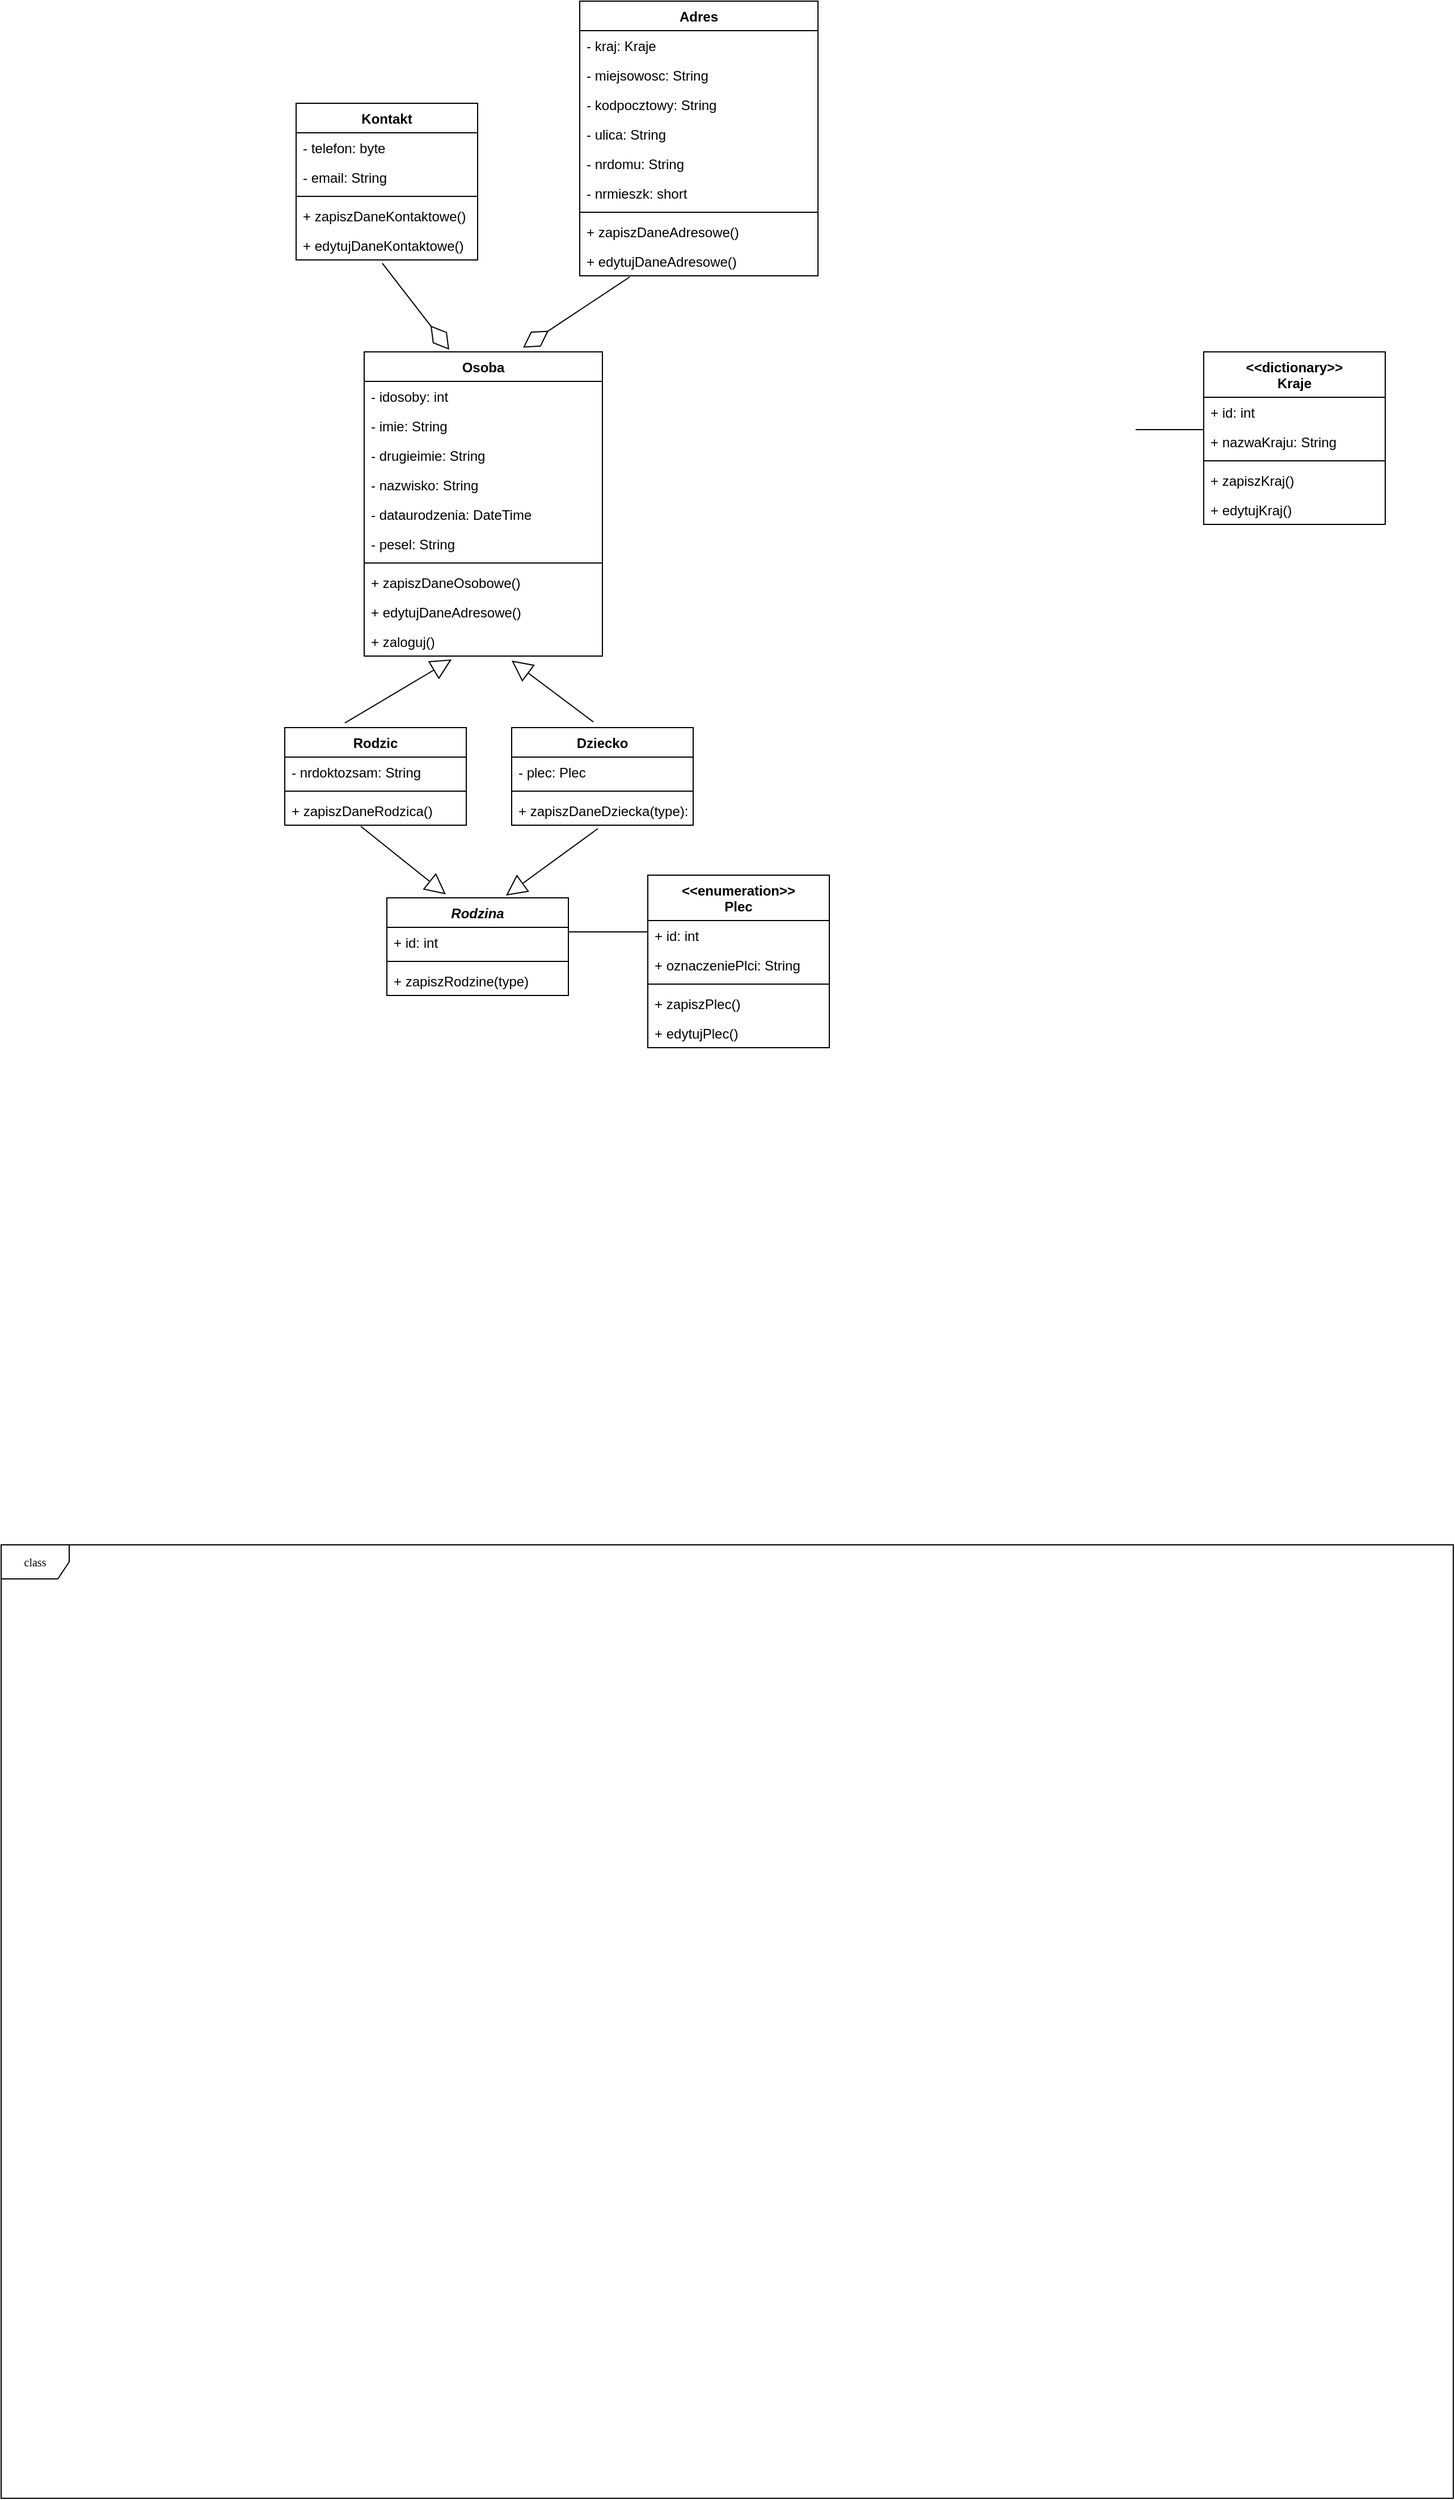 <mxfile version="14.1.9" type="github">
  <diagram name="Page-1" id="c4acf3e9-155e-7222-9cf6-157b1a14988f">
    <mxGraphModel dx="1796" dy="480" grid="1" gridSize="10" guides="1" tooltips="1" connect="1" arrows="1" fold="1" page="1" pageScale="1" pageWidth="850" pageHeight="1100" background="#ffffff" math="0" shadow="0">
      <root>
        <mxCell id="0" />
        <mxCell id="1" parent="0" />
        <mxCell id="USKEhh2JhUIHj3QI9CC3-44" value="Adres" style="swimlane;fontStyle=1;align=center;verticalAlign=top;childLayout=stackLayout;horizontal=1;startSize=26;horizontalStack=0;resizeParent=1;resizeParentMax=0;resizeLast=0;collapsible=1;marginBottom=0;" parent="1" vertex="1">
          <mxGeometry x="340" y="140" width="210" height="242" as="geometry" />
        </mxCell>
        <mxCell id="USKEhh2JhUIHj3QI9CC3-45" value="- kraj: Kraje" style="text;strokeColor=none;fillColor=none;align=left;verticalAlign=top;spacingLeft=4;spacingRight=4;overflow=hidden;rotatable=0;points=[[0,0.5],[1,0.5]];portConstraint=eastwest;" parent="USKEhh2JhUIHj3QI9CC3-44" vertex="1">
          <mxGeometry y="26" width="210" height="26" as="geometry" />
        </mxCell>
        <mxCell id="USKEhh2JhUIHj3QI9CC3-54" value="- miejsowosc: String" style="text;strokeColor=none;fillColor=none;align=left;verticalAlign=top;spacingLeft=4;spacingRight=4;overflow=hidden;rotatable=0;points=[[0,0.5],[1,0.5]];portConstraint=eastwest;" parent="USKEhh2JhUIHj3QI9CC3-44" vertex="1">
          <mxGeometry y="52" width="210" height="26" as="geometry" />
        </mxCell>
        <mxCell id="USKEhh2JhUIHj3QI9CC3-55" value="- kodpocztowy: String" style="text;strokeColor=none;fillColor=none;align=left;verticalAlign=top;spacingLeft=4;spacingRight=4;overflow=hidden;rotatable=0;points=[[0,0.5],[1,0.5]];portConstraint=eastwest;" parent="USKEhh2JhUIHj3QI9CC3-44" vertex="1">
          <mxGeometry y="78" width="210" height="26" as="geometry" />
        </mxCell>
        <mxCell id="USKEhh2JhUIHj3QI9CC3-61" value="- ulica: String" style="text;strokeColor=none;fillColor=none;align=left;verticalAlign=top;spacingLeft=4;spacingRight=4;overflow=hidden;rotatable=0;points=[[0,0.5],[1,0.5]];portConstraint=eastwest;" parent="USKEhh2JhUIHj3QI9CC3-44" vertex="1">
          <mxGeometry y="104" width="210" height="26" as="geometry" />
        </mxCell>
        <mxCell id="USKEhh2JhUIHj3QI9CC3-56" value="- nrdomu: String" style="text;strokeColor=none;fillColor=none;align=left;verticalAlign=top;spacingLeft=4;spacingRight=4;overflow=hidden;rotatable=0;points=[[0,0.5],[1,0.5]];portConstraint=eastwest;" parent="USKEhh2JhUIHj3QI9CC3-44" vertex="1">
          <mxGeometry y="130" width="210" height="26" as="geometry" />
        </mxCell>
        <mxCell id="USKEhh2JhUIHj3QI9CC3-57" value="- nrmieszk: short" style="text;strokeColor=none;fillColor=none;align=left;verticalAlign=top;spacingLeft=4;spacingRight=4;overflow=hidden;rotatable=0;points=[[0,0.5],[1,0.5]];portConstraint=eastwest;" parent="USKEhh2JhUIHj3QI9CC3-44" vertex="1">
          <mxGeometry y="156" width="210" height="26" as="geometry" />
        </mxCell>
        <mxCell id="USKEhh2JhUIHj3QI9CC3-46" value="" style="line;strokeWidth=1;fillColor=none;align=left;verticalAlign=middle;spacingTop=-1;spacingLeft=3;spacingRight=3;rotatable=0;labelPosition=right;points=[];portConstraint=eastwest;" parent="USKEhh2JhUIHj3QI9CC3-44" vertex="1">
          <mxGeometry y="182" width="210" height="8" as="geometry" />
        </mxCell>
        <mxCell id="USKEhh2JhUIHj3QI9CC3-47" value="+ zapiszDaneAdresowe()" style="text;strokeColor=none;fillColor=none;align=left;verticalAlign=top;spacingLeft=4;spacingRight=4;overflow=hidden;rotatable=0;points=[[0,0.5],[1,0.5]];portConstraint=eastwest;" parent="USKEhh2JhUIHj3QI9CC3-44" vertex="1">
          <mxGeometry y="190" width="210" height="26" as="geometry" />
        </mxCell>
        <mxCell id="USKEhh2JhUIHj3QI9CC3-73" value="+ edytujDaneAdresowe()" style="text;strokeColor=none;fillColor=none;align=left;verticalAlign=top;spacingLeft=4;spacingRight=4;overflow=hidden;rotatable=0;points=[[0,0.5],[1,0.5]];portConstraint=eastwest;" parent="USKEhh2JhUIHj3QI9CC3-44" vertex="1">
          <mxGeometry y="216" width="210" height="26" as="geometry" />
        </mxCell>
        <mxCell id="USKEhh2JhUIHj3QI9CC3-62" value="Kontakt" style="swimlane;fontStyle=1;align=center;verticalAlign=top;childLayout=stackLayout;horizontal=1;startSize=26;horizontalStack=0;resizeParent=1;resizeParentMax=0;resizeLast=0;collapsible=1;marginBottom=0;" parent="1" vertex="1">
          <mxGeometry x="90" y="230" width="160" height="138" as="geometry" />
        </mxCell>
        <mxCell id="USKEhh2JhUIHj3QI9CC3-63" value="- telefon: byte" style="text;strokeColor=none;fillColor=none;align=left;verticalAlign=top;spacingLeft=4;spacingRight=4;overflow=hidden;rotatable=0;points=[[0,0.5],[1,0.5]];portConstraint=eastwest;" parent="USKEhh2JhUIHj3QI9CC3-62" vertex="1">
          <mxGeometry y="26" width="160" height="26" as="geometry" />
        </mxCell>
        <mxCell id="USKEhh2JhUIHj3QI9CC3-66" value="- email: String" style="text;strokeColor=none;fillColor=none;align=left;verticalAlign=top;spacingLeft=4;spacingRight=4;overflow=hidden;rotatable=0;points=[[0,0.5],[1,0.5]];portConstraint=eastwest;" parent="USKEhh2JhUIHj3QI9CC3-62" vertex="1">
          <mxGeometry y="52" width="160" height="26" as="geometry" />
        </mxCell>
        <mxCell id="USKEhh2JhUIHj3QI9CC3-64" value="" style="line;strokeWidth=1;fillColor=none;align=left;verticalAlign=middle;spacingTop=-1;spacingLeft=3;spacingRight=3;rotatable=0;labelPosition=right;points=[];portConstraint=eastwest;" parent="USKEhh2JhUIHj3QI9CC3-62" vertex="1">
          <mxGeometry y="78" width="160" height="8" as="geometry" />
        </mxCell>
        <mxCell id="USKEhh2JhUIHj3QI9CC3-65" value="+ zapiszDaneKontaktowe()" style="text;strokeColor=none;fillColor=none;align=left;verticalAlign=top;spacingLeft=4;spacingRight=4;overflow=hidden;rotatable=0;points=[[0,0.5],[1,0.5]];portConstraint=eastwest;" parent="USKEhh2JhUIHj3QI9CC3-62" vertex="1">
          <mxGeometry y="86" width="160" height="26" as="geometry" />
        </mxCell>
        <mxCell id="USKEhh2JhUIHj3QI9CC3-74" value="+ edytujDaneKontaktowe()" style="text;strokeColor=none;fillColor=none;align=left;verticalAlign=top;spacingLeft=4;spacingRight=4;overflow=hidden;rotatable=0;points=[[0,0.5],[1,0.5]];portConstraint=eastwest;" parent="USKEhh2JhUIHj3QI9CC3-62" vertex="1">
          <mxGeometry y="112" width="160" height="26" as="geometry" />
        </mxCell>
        <mxCell id="USKEhh2JhUIHj3QI9CC3-67" value="&lt;&lt;dictionary&gt;&gt; &#xa;Kraje&#xa;" style="swimlane;fontStyle=1;align=center;verticalAlign=top;childLayout=stackLayout;horizontal=1;startSize=40;horizontalStack=0;resizeParent=1;resizeParentMax=0;resizeLast=0;collapsible=1;marginBottom=0;" parent="1" vertex="1">
          <mxGeometry x="890" y="449" width="160" height="152" as="geometry" />
        </mxCell>
        <mxCell id="USKEhh2JhUIHj3QI9CC3-72" value="+ id: int" style="text;strokeColor=none;fillColor=none;align=left;verticalAlign=top;spacingLeft=4;spacingRight=4;overflow=hidden;rotatable=0;points=[[0,0.5],[1,0.5]];portConstraint=eastwest;" parent="USKEhh2JhUIHj3QI9CC3-67" vertex="1">
          <mxGeometry y="40" width="160" height="26" as="geometry" />
        </mxCell>
        <mxCell id="USKEhh2JhUIHj3QI9CC3-68" value="+ nazwaKraju: String" style="text;strokeColor=none;fillColor=none;align=left;verticalAlign=top;spacingLeft=4;spacingRight=4;overflow=hidden;rotatable=0;points=[[0,0.5],[1,0.5]];portConstraint=eastwest;" parent="USKEhh2JhUIHj3QI9CC3-67" vertex="1">
          <mxGeometry y="66" width="160" height="26" as="geometry" />
        </mxCell>
        <mxCell id="USKEhh2JhUIHj3QI9CC3-69" value="" style="line;strokeWidth=1;fillColor=none;align=left;verticalAlign=middle;spacingTop=-1;spacingLeft=3;spacingRight=3;rotatable=0;labelPosition=right;points=[];portConstraint=eastwest;" parent="USKEhh2JhUIHj3QI9CC3-67" vertex="1">
          <mxGeometry y="92" width="160" height="8" as="geometry" />
        </mxCell>
        <mxCell id="USKEhh2JhUIHj3QI9CC3-70" value="+ zapiszKraj()" style="text;strokeColor=none;fillColor=none;align=left;verticalAlign=top;spacingLeft=4;spacingRight=4;overflow=hidden;rotatable=0;points=[[0,0.5],[1,0.5]];portConstraint=eastwest;" parent="USKEhh2JhUIHj3QI9CC3-67" vertex="1">
          <mxGeometry y="100" width="160" height="26" as="geometry" />
        </mxCell>
        <mxCell id="USKEhh2JhUIHj3QI9CC3-71" value="+ edytujKraj()" style="text;strokeColor=none;fillColor=none;align=left;verticalAlign=top;spacingLeft=4;spacingRight=4;overflow=hidden;rotatable=0;points=[[0,0.5],[1,0.5]];portConstraint=eastwest;" parent="USKEhh2JhUIHj3QI9CC3-67" vertex="1">
          <mxGeometry y="126" width="160" height="26" as="geometry" />
        </mxCell>
        <mxCell id="USKEhh2JhUIHj3QI9CC3-110" value="&lt;&lt;enumeration&gt;&gt; &#xa;Plec&#xa;" style="swimlane;fontStyle=1;align=center;verticalAlign=top;childLayout=stackLayout;horizontal=1;startSize=40;horizontalStack=0;resizeParent=1;resizeParentMax=0;resizeLast=0;collapsible=1;marginBottom=0;" parent="1" vertex="1">
          <mxGeometry x="400" y="910" width="160" height="152" as="geometry" />
        </mxCell>
        <mxCell id="USKEhh2JhUIHj3QI9CC3-111" value="+ id: int" style="text;strokeColor=none;fillColor=none;align=left;verticalAlign=top;spacingLeft=4;spacingRight=4;overflow=hidden;rotatable=0;points=[[0,0.5],[1,0.5]];portConstraint=eastwest;" parent="USKEhh2JhUIHj3QI9CC3-110" vertex="1">
          <mxGeometry y="40" width="160" height="26" as="geometry" />
        </mxCell>
        <mxCell id="USKEhh2JhUIHj3QI9CC3-112" value="+ oznaczeniePlci: String" style="text;strokeColor=none;fillColor=none;align=left;verticalAlign=top;spacingLeft=4;spacingRight=4;overflow=hidden;rotatable=0;points=[[0,0.5],[1,0.5]];portConstraint=eastwest;" parent="USKEhh2JhUIHj3QI9CC3-110" vertex="1">
          <mxGeometry y="66" width="160" height="26" as="geometry" />
        </mxCell>
        <mxCell id="USKEhh2JhUIHj3QI9CC3-113" value="" style="line;strokeWidth=1;fillColor=none;align=left;verticalAlign=middle;spacingTop=-1;spacingLeft=3;spacingRight=3;rotatable=0;labelPosition=right;points=[];portConstraint=eastwest;" parent="USKEhh2JhUIHj3QI9CC3-110" vertex="1">
          <mxGeometry y="92" width="160" height="8" as="geometry" />
        </mxCell>
        <mxCell id="USKEhh2JhUIHj3QI9CC3-114" value="+ zapiszPlec()" style="text;strokeColor=none;fillColor=none;align=left;verticalAlign=top;spacingLeft=4;spacingRight=4;overflow=hidden;rotatable=0;points=[[0,0.5],[1,0.5]];portConstraint=eastwest;" parent="USKEhh2JhUIHj3QI9CC3-110" vertex="1">
          <mxGeometry y="100" width="160" height="26" as="geometry" />
        </mxCell>
        <mxCell id="USKEhh2JhUIHj3QI9CC3-115" value="+ edytujPlec()" style="text;strokeColor=none;fillColor=none;align=left;verticalAlign=top;spacingLeft=4;spacingRight=4;overflow=hidden;rotatable=0;points=[[0,0.5],[1,0.5]];portConstraint=eastwest;" parent="USKEhh2JhUIHj3QI9CC3-110" vertex="1">
          <mxGeometry y="126" width="160" height="26" as="geometry" />
        </mxCell>
        <mxCell id="USKEhh2JhUIHj3QI9CC3-116" value="Osoba" style="swimlane;fontStyle=1;align=center;verticalAlign=top;childLayout=stackLayout;horizontal=1;startSize=26;horizontalStack=0;resizeParent=1;resizeParentMax=0;resizeLast=0;collapsible=1;marginBottom=0;" parent="1" vertex="1">
          <mxGeometry x="150" y="449" width="210" height="268" as="geometry" />
        </mxCell>
        <mxCell id="USKEhh2JhUIHj3QI9CC3-117" value="- idosoby: int&#xa;" style="text;strokeColor=none;fillColor=none;align=left;verticalAlign=top;spacingLeft=4;spacingRight=4;overflow=hidden;rotatable=0;points=[[0,0.5],[1,0.5]];portConstraint=eastwest;" parent="USKEhh2JhUIHj3QI9CC3-116" vertex="1">
          <mxGeometry y="26" width="210" height="26" as="geometry" />
        </mxCell>
        <mxCell id="USKEhh2JhUIHj3QI9CC3-118" value="- imie: String" style="text;strokeColor=none;fillColor=none;align=left;verticalAlign=top;spacingLeft=4;spacingRight=4;overflow=hidden;rotatable=0;points=[[0,0.5],[1,0.5]];portConstraint=eastwest;" parent="USKEhh2JhUIHj3QI9CC3-116" vertex="1">
          <mxGeometry y="52" width="210" height="26" as="geometry" />
        </mxCell>
        <mxCell id="USKEhh2JhUIHj3QI9CC3-119" value="- drugieimie: String" style="text;strokeColor=none;fillColor=none;align=left;verticalAlign=top;spacingLeft=4;spacingRight=4;overflow=hidden;rotatable=0;points=[[0,0.5],[1,0.5]];portConstraint=eastwest;" parent="USKEhh2JhUIHj3QI9CC3-116" vertex="1">
          <mxGeometry y="78" width="210" height="26" as="geometry" />
        </mxCell>
        <mxCell id="USKEhh2JhUIHj3QI9CC3-120" value="- nazwisko: String" style="text;strokeColor=none;fillColor=none;align=left;verticalAlign=top;spacingLeft=4;spacingRight=4;overflow=hidden;rotatable=0;points=[[0,0.5],[1,0.5]];portConstraint=eastwest;" parent="USKEhh2JhUIHj3QI9CC3-116" vertex="1">
          <mxGeometry y="104" width="210" height="26" as="geometry" />
        </mxCell>
        <mxCell id="USKEhh2JhUIHj3QI9CC3-121" value="- dataurodzenia: DateTime" style="text;strokeColor=none;fillColor=none;align=left;verticalAlign=top;spacingLeft=4;spacingRight=4;overflow=hidden;rotatable=0;points=[[0,0.5],[1,0.5]];portConstraint=eastwest;" parent="USKEhh2JhUIHj3QI9CC3-116" vertex="1">
          <mxGeometry y="130" width="210" height="26" as="geometry" />
        </mxCell>
        <mxCell id="USKEhh2JhUIHj3QI9CC3-122" value="- pesel: String" style="text;strokeColor=none;fillColor=none;align=left;verticalAlign=top;spacingLeft=4;spacingRight=4;overflow=hidden;rotatable=0;points=[[0,0.5],[1,0.5]];portConstraint=eastwest;" parent="USKEhh2JhUIHj3QI9CC3-116" vertex="1">
          <mxGeometry y="156" width="210" height="26" as="geometry" />
        </mxCell>
        <mxCell id="USKEhh2JhUIHj3QI9CC3-126" value="" style="line;strokeWidth=1;fillColor=none;align=left;verticalAlign=middle;spacingTop=-1;spacingLeft=3;spacingRight=3;rotatable=0;labelPosition=right;points=[];portConstraint=eastwest;" parent="USKEhh2JhUIHj3QI9CC3-116" vertex="1">
          <mxGeometry y="182" width="210" height="8" as="geometry" />
        </mxCell>
        <mxCell id="USKEhh2JhUIHj3QI9CC3-127" value="+ zapiszDaneOsobowe()" style="text;strokeColor=none;fillColor=none;align=left;verticalAlign=top;spacingLeft=4;spacingRight=4;overflow=hidden;rotatable=0;points=[[0,0.5],[1,0.5]];portConstraint=eastwest;" parent="USKEhh2JhUIHj3QI9CC3-116" vertex="1">
          <mxGeometry y="190" width="210" height="26" as="geometry" />
        </mxCell>
        <mxCell id="USKEhh2JhUIHj3QI9CC3-128" value="+ edytujDaneAdresowe()" style="text;strokeColor=none;fillColor=none;align=left;verticalAlign=top;spacingLeft=4;spacingRight=4;overflow=hidden;rotatable=0;points=[[0,0.5],[1,0.5]];portConstraint=eastwest;" parent="USKEhh2JhUIHj3QI9CC3-116" vertex="1">
          <mxGeometry y="216" width="210" height="26" as="geometry" />
        </mxCell>
        <mxCell id="USKEhh2JhUIHj3QI9CC3-129" value="+ zaloguj()&#xa;" style="text;strokeColor=none;fillColor=none;align=left;verticalAlign=top;spacingLeft=4;spacingRight=4;overflow=hidden;rotatable=0;points=[[0,0.5],[1,0.5]];portConstraint=eastwest;" parent="USKEhh2JhUIHj3QI9CC3-116" vertex="1">
          <mxGeometry y="242" width="210" height="26" as="geometry" />
        </mxCell>
        <mxCell id="USKEhh2JhUIHj3QI9CC3-231" value="" style="endArrow=none;html=1;edgeStyle=orthogonalEdgeStyle;" parent="1" edge="1">
          <mxGeometry relative="1" as="geometry">
            <mxPoint x="830" y="517.5" as="sourcePoint" />
            <mxPoint x="890" y="517.5" as="targetPoint" />
          </mxGeometry>
        </mxCell>
        <mxCell id="17acba5748e5396b-1" value="class" style="shape=umlFrame;whiteSpace=wrap;html=1;rounded=0;shadow=0;comic=0;labelBackgroundColor=none;strokeWidth=1;fontFamily=Verdana;fontSize=10;align=center;" parent="1" vertex="1">
          <mxGeometry x="-170" y="1500" width="1280" height="840" as="geometry" />
        </mxCell>
        <mxCell id="CAw1qZpy8YnnYkJR81Fb-5" value="Rodzic" style="swimlane;fontStyle=1;align=center;verticalAlign=top;childLayout=stackLayout;horizontal=1;startSize=26;horizontalStack=0;resizeParent=1;resizeParentMax=0;resizeLast=0;collapsible=1;marginBottom=0;" parent="1" vertex="1">
          <mxGeometry x="80" y="780" width="160" height="86" as="geometry" />
        </mxCell>
        <mxCell id="CAw1qZpy8YnnYkJR81Fb-6" value="- nrdoktozsam: String" style="text;strokeColor=none;fillColor=none;align=left;verticalAlign=top;spacingLeft=4;spacingRight=4;overflow=hidden;rotatable=0;points=[[0,0.5],[1,0.5]];portConstraint=eastwest;" parent="CAw1qZpy8YnnYkJR81Fb-5" vertex="1">
          <mxGeometry y="26" width="160" height="26" as="geometry" />
        </mxCell>
        <mxCell id="CAw1qZpy8YnnYkJR81Fb-7" value="" style="line;strokeWidth=1;fillColor=none;align=left;verticalAlign=middle;spacingTop=-1;spacingLeft=3;spacingRight=3;rotatable=0;labelPosition=right;points=[];portConstraint=eastwest;" parent="CAw1qZpy8YnnYkJR81Fb-5" vertex="1">
          <mxGeometry y="52" width="160" height="8" as="geometry" />
        </mxCell>
        <mxCell id="CAw1qZpy8YnnYkJR81Fb-8" value="+ zapiszDaneRodzica()" style="text;strokeColor=none;fillColor=none;align=left;verticalAlign=top;spacingLeft=4;spacingRight=4;overflow=hidden;rotatable=0;points=[[0,0.5],[1,0.5]];portConstraint=eastwest;" parent="CAw1qZpy8YnnYkJR81Fb-5" vertex="1">
          <mxGeometry y="60" width="160" height="26" as="geometry" />
        </mxCell>
        <mxCell id="CAw1qZpy8YnnYkJR81Fb-9" value="Dziecko" style="swimlane;fontStyle=1;align=center;verticalAlign=top;childLayout=stackLayout;horizontal=1;startSize=26;horizontalStack=0;resizeParent=1;resizeParentMax=0;resizeLast=0;collapsible=1;marginBottom=0;" parent="1" vertex="1">
          <mxGeometry x="280" y="780" width="160" height="86" as="geometry" />
        </mxCell>
        <mxCell id="CAw1qZpy8YnnYkJR81Fb-10" value="- plec: Plec" style="text;strokeColor=none;fillColor=none;align=left;verticalAlign=top;spacingLeft=4;spacingRight=4;overflow=hidden;rotatable=0;points=[[0,0.5],[1,0.5]];portConstraint=eastwest;" parent="CAw1qZpy8YnnYkJR81Fb-9" vertex="1">
          <mxGeometry y="26" width="160" height="26" as="geometry" />
        </mxCell>
        <mxCell id="CAw1qZpy8YnnYkJR81Fb-11" value="" style="line;strokeWidth=1;fillColor=none;align=left;verticalAlign=middle;spacingTop=-1;spacingLeft=3;spacingRight=3;rotatable=0;labelPosition=right;points=[];portConstraint=eastwest;" parent="CAw1qZpy8YnnYkJR81Fb-9" vertex="1">
          <mxGeometry y="52" width="160" height="8" as="geometry" />
        </mxCell>
        <mxCell id="CAw1qZpy8YnnYkJR81Fb-12" value="+ zapiszDaneDziecka(type): type" style="text;strokeColor=none;fillColor=none;align=left;verticalAlign=top;spacingLeft=4;spacingRight=4;overflow=hidden;rotatable=0;points=[[0,0.5],[1,0.5]];portConstraint=eastwest;" parent="CAw1qZpy8YnnYkJR81Fb-9" vertex="1">
          <mxGeometry y="60" width="160" height="26" as="geometry" />
        </mxCell>
        <mxCell id="CAw1qZpy8YnnYkJR81Fb-13" value="" style="endArrow=none;html=1;edgeStyle=orthogonalEdgeStyle;" parent="1" edge="1">
          <mxGeometry relative="1" as="geometry">
            <mxPoint x="330" y="960" as="sourcePoint" />
            <mxPoint x="400" y="960" as="targetPoint" />
          </mxGeometry>
        </mxCell>
        <mxCell id="CAw1qZpy8YnnYkJR81Fb-16" value="" style="endArrow=block;endSize=16;endFill=0;html=1;entryX=0.367;entryY=1.115;entryDx=0;entryDy=0;entryPerimeter=0;exitX=0.331;exitY=-0.047;exitDx=0;exitDy=0;exitPerimeter=0;" parent="1" source="CAw1qZpy8YnnYkJR81Fb-5" target="USKEhh2JhUIHj3QI9CC3-129" edge="1">
          <mxGeometry width="160" relative="1" as="geometry">
            <mxPoint x="130" y="840" as="sourcePoint" />
            <mxPoint x="290" y="840" as="targetPoint" />
          </mxGeometry>
        </mxCell>
        <mxCell id="CAw1qZpy8YnnYkJR81Fb-17" value="" style="endArrow=block;endSize=16;endFill=0;html=1;exitX=0.45;exitY=-0.058;exitDx=0;exitDy=0;exitPerimeter=0;entryX=0.619;entryY=1.154;entryDx=0;entryDy=0;entryPerimeter=0;" parent="1" source="CAw1qZpy8YnnYkJR81Fb-9" target="USKEhh2JhUIHj3QI9CC3-129" edge="1">
          <mxGeometry width="160" relative="1" as="geometry">
            <mxPoint x="270" y="750" as="sourcePoint" />
            <mxPoint x="430" y="750" as="targetPoint" />
          </mxGeometry>
        </mxCell>
        <mxCell id="CAw1qZpy8YnnYkJR81Fb-18" value="Rodzina" style="swimlane;fontStyle=3;align=center;verticalAlign=top;childLayout=stackLayout;horizontal=1;startSize=26;horizontalStack=0;resizeParent=1;resizeParentMax=0;resizeLast=0;collapsible=1;marginBottom=0;" parent="1" vertex="1">
          <mxGeometry x="170" y="930" width="160" height="86" as="geometry" />
        </mxCell>
        <mxCell id="CAw1qZpy8YnnYkJR81Fb-19" value="+ id: int" style="text;strokeColor=none;fillColor=none;align=left;verticalAlign=top;spacingLeft=4;spacingRight=4;overflow=hidden;rotatable=0;points=[[0,0.5],[1,0.5]];portConstraint=eastwest;" parent="CAw1qZpy8YnnYkJR81Fb-18" vertex="1">
          <mxGeometry y="26" width="160" height="26" as="geometry" />
        </mxCell>
        <mxCell id="CAw1qZpy8YnnYkJR81Fb-20" value="" style="line;strokeWidth=1;fillColor=none;align=left;verticalAlign=middle;spacingTop=-1;spacingLeft=3;spacingRight=3;rotatable=0;labelPosition=right;points=[];portConstraint=eastwest;" parent="CAw1qZpy8YnnYkJR81Fb-18" vertex="1">
          <mxGeometry y="52" width="160" height="8" as="geometry" />
        </mxCell>
        <mxCell id="CAw1qZpy8YnnYkJR81Fb-21" value="+ zapiszRodzine(type)" style="text;strokeColor=none;fillColor=none;align=left;verticalAlign=top;spacingLeft=4;spacingRight=4;overflow=hidden;rotatable=0;points=[[0,0.5],[1,0.5]];portConstraint=eastwest;" parent="CAw1qZpy8YnnYkJR81Fb-18" vertex="1">
          <mxGeometry y="60" width="160" height="26" as="geometry" />
        </mxCell>
        <mxCell id="CAw1qZpy8YnnYkJR81Fb-22" value="" style="endArrow=block;endSize=16;endFill=0;html=1;entryX=0.325;entryY=-0.035;entryDx=0;entryDy=0;entryPerimeter=0;exitX=0.419;exitY=1.038;exitDx=0;exitDy=0;exitPerimeter=0;" parent="1" edge="1" target="CAw1qZpy8YnnYkJR81Fb-18" source="CAw1qZpy8YnnYkJR81Fb-8">
          <mxGeometry width="160" relative="1" as="geometry">
            <mxPoint x="125" y="866" as="sourcePoint" />
            <mxPoint x="215" y="944" as="targetPoint" />
          </mxGeometry>
        </mxCell>
        <mxCell id="CAw1qZpy8YnnYkJR81Fb-24" value="" style="endArrow=block;endSize=16;endFill=0;html=1;entryX=0.656;entryY=-0.023;entryDx=0;entryDy=0;exitX=0.475;exitY=1.115;exitDx=0;exitDy=0;exitPerimeter=0;entryPerimeter=0;" parent="1" source="CAw1qZpy8YnnYkJR81Fb-12" target="CAw1qZpy8YnnYkJR81Fb-18" edge="1">
          <mxGeometry width="160" relative="1" as="geometry">
            <mxPoint x="150" y="960" as="sourcePoint" />
            <mxPoint x="211.04" y="1038.022" as="targetPoint" />
          </mxGeometry>
        </mxCell>
        <mxCell id="L_I5fhqRlDE5KKg7svmX-7" value="" style="endArrow=diamondThin;endFill=0;endSize=24;html=1;exitX=0.475;exitY=1.115;exitDx=0;exitDy=0;exitPerimeter=0;entryX=0.357;entryY=-0.007;entryDx=0;entryDy=0;entryPerimeter=0;" edge="1" parent="1" source="USKEhh2JhUIHj3QI9CC3-74" target="USKEhh2JhUIHj3QI9CC3-116">
          <mxGeometry width="160" relative="1" as="geometry">
            <mxPoint x="-60" y="430" as="sourcePoint" />
            <mxPoint x="170" y="430" as="targetPoint" />
          </mxGeometry>
        </mxCell>
        <mxCell id="L_I5fhqRlDE5KKg7svmX-8" value="" style="endArrow=diamondThin;endFill=0;endSize=24;html=1;exitX=0.21;exitY=1.038;exitDx=0;exitDy=0;exitPerimeter=0;entryX=0.667;entryY=-0.014;entryDx=0;entryDy=0;entryPerimeter=0;" edge="1" parent="1" source="USKEhh2JhUIHj3QI9CC3-73" target="USKEhh2JhUIHj3QI9CC3-116">
          <mxGeometry width="160" relative="1" as="geometry">
            <mxPoint x="150" y="410" as="sourcePoint" />
            <mxPoint x="310" y="410" as="targetPoint" />
          </mxGeometry>
        </mxCell>
      </root>
    </mxGraphModel>
  </diagram>
</mxfile>
